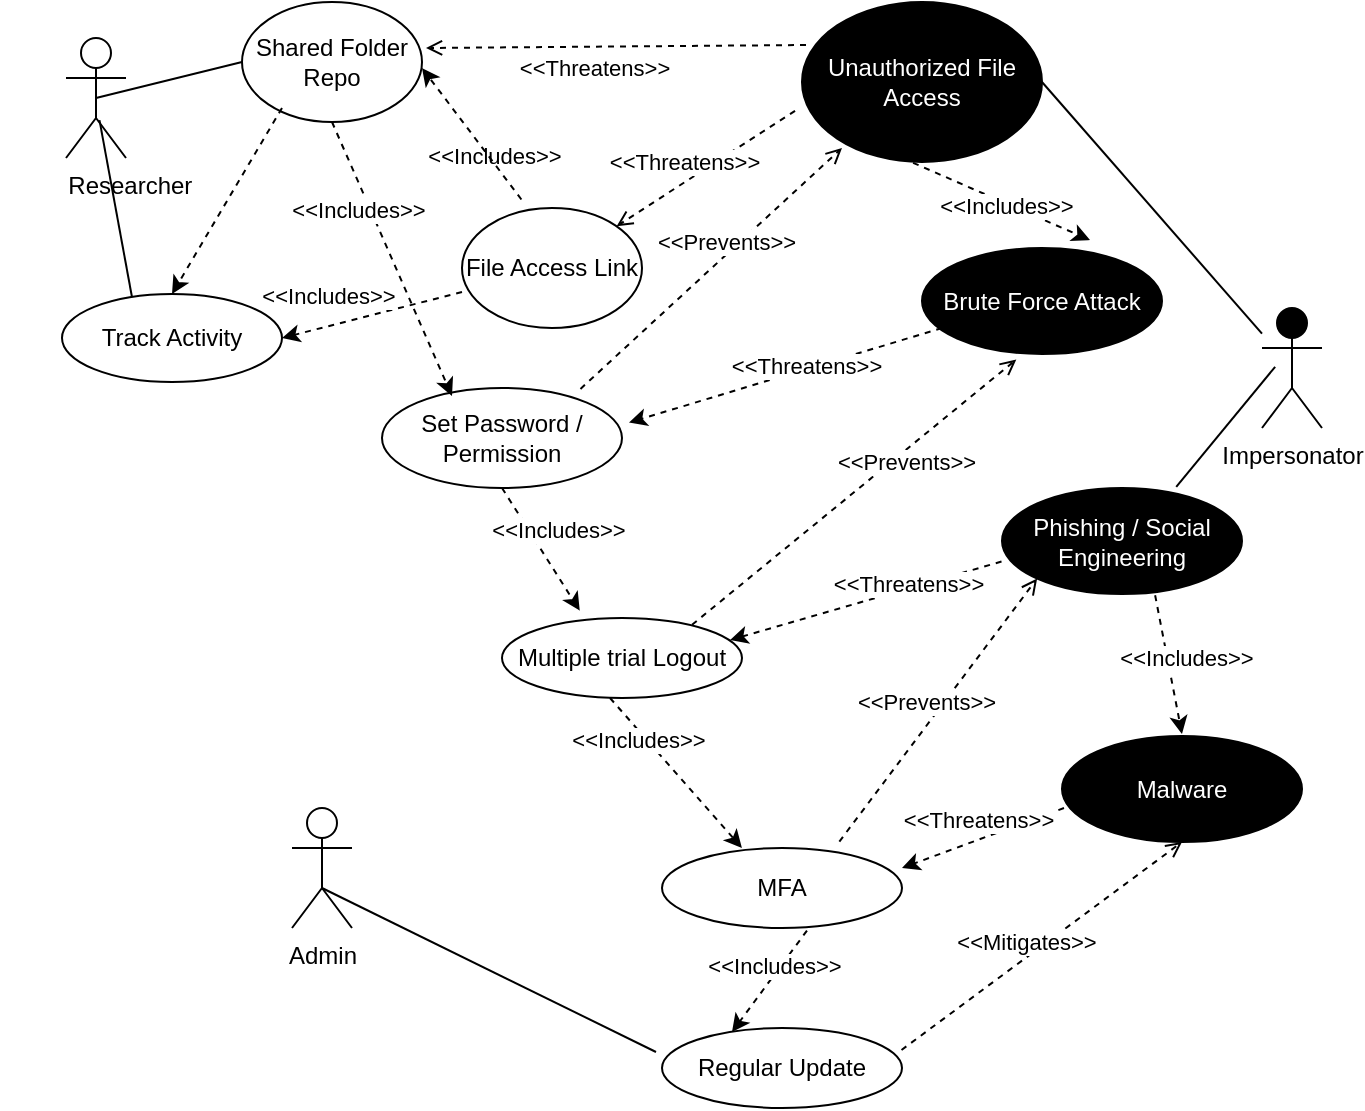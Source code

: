 <mxfile version="24.7.17">
  <diagram id="7q6WzZqFf9v9yzIv_zda" name="Use case">
    <mxGraphModel dx="1050" dy="503" grid="1" gridSize="10" guides="1" tooltips="1" connect="1" arrows="1" fold="1" page="1" pageScale="1" pageWidth="850" pageHeight="1100" math="0" shadow="0">
      <root>
        <mxCell id="0" />
        <mxCell id="1" parent="0" />
        <mxCell id="SSoZlEEdxV4zL4xD8buy-2" value="&amp;nbsp;&amp;nbsp;&amp;nbsp;&amp;nbsp;&amp;nbsp;&amp;nbsp;&amp;nbsp;&amp;nbsp;&amp;nbsp; Researcher" style="shape=umlActor;verticalLabelPosition=bottom;verticalAlign=top;html=1;outlineConnect=0;fillColor=#FFFFFF;" parent="1" vertex="1">
          <mxGeometry x="102" y="175" width="30" height="60" as="geometry" />
        </mxCell>
        <mxCell id="SSoZlEEdxV4zL4xD8buy-3" value="" style="endArrow=none;html=1;exitX=0.5;exitY=0.5;exitDx=0;exitDy=0;exitPerimeter=0;entryX=0;entryY=0.5;entryDx=0;entryDy=0;" parent="1" source="SSoZlEEdxV4zL4xD8buy-2" target="SSoZlEEdxV4zL4xD8buy-4" edge="1">
          <mxGeometry width="50" height="50" relative="1" as="geometry">
            <mxPoint x="110" y="212" as="sourcePoint" />
            <mxPoint x="200" y="212" as="targetPoint" />
          </mxGeometry>
        </mxCell>
        <mxCell id="okeo2Aa4OqrN3XAgRoa3-2" style="rounded=1;orthogonalLoop=1;jettySize=auto;html=1;dashed=1;strokeWidth=1;endFill=0;endArrow=open;exitX=0.792;exitY=0.084;exitDx=0;exitDy=0;entryX=0.393;entryY=1.052;entryDx=0;entryDy=0;entryPerimeter=0;exitPerimeter=0;" parent="1" source="QrRaKI6YHNApYZS7EBK--49" target="QrRaKI6YHNApYZS7EBK--21" edge="1">
          <mxGeometry relative="1" as="geometry">
            <mxPoint x="480.0" y="467.06" as="sourcePoint" />
            <mxPoint x="600" y="392.94" as="targetPoint" />
          </mxGeometry>
        </mxCell>
        <mxCell id="SSoZlEEdxV4zL4xD8buy-4" value="Shared Folder Repo" style="ellipse;whiteSpace=wrap;html=1;fillColor=#FFFFFF;" parent="1" vertex="1">
          <mxGeometry x="190" y="157" width="90" height="60" as="geometry" />
        </mxCell>
        <mxCell id="SSoZlEEdxV4zL4xD8buy-5" value="Regular Update" style="ellipse;whiteSpace=wrap;html=1;fillColor=#FFFFFF;" parent="1" vertex="1">
          <mxGeometry x="400" y="670" width="120" height="40" as="geometry" />
        </mxCell>
        <mxCell id="okeo2Aa4OqrN3XAgRoa3-1" value="Track Activity" style="ellipse;whiteSpace=wrap;html=1;" parent="1" vertex="1">
          <mxGeometry x="100" y="303" width="110" height="44" as="geometry" />
        </mxCell>
        <mxCell id="okeo2Aa4OqrN3XAgRoa3-4" value="Impersonator" style="shape=umlActor;verticalLabelPosition=bottom;verticalAlign=top;html=1;outlineConnect=0;fillColor=#000000;" parent="1" vertex="1">
          <mxGeometry x="700" y="310" width="30" height="60" as="geometry" />
        </mxCell>
        <mxCell id="okeo2Aa4OqrN3XAgRoa3-5" style="rounded=0;orthogonalLoop=1;jettySize=auto;html=1;dashed=1;endArrow=open;endFill=0;strokeWidth=1;" parent="1" edge="1">
          <mxGeometry relative="1" as="geometry">
            <mxPoint x="282" y="180" as="targetPoint" />
            <mxPoint x="472" y="178.5" as="sourcePoint" />
          </mxGeometry>
        </mxCell>
        <mxCell id="okeo2Aa4OqrN3XAgRoa3-6" value="&amp;lt;&amp;lt;Threatens&amp;gt;&amp;gt;" style="edgeLabel;html=1;align=center;verticalAlign=middle;resizable=0;points=[];" parent="okeo2Aa4OqrN3XAgRoa3-5" vertex="1" connectable="0">
          <mxGeometry x="0.114" y="1" relative="1" as="geometry">
            <mxPoint y="9" as="offset" />
          </mxGeometry>
        </mxCell>
        <mxCell id="QrRaKI6YHNApYZS7EBK--2" value="Set Password / Permission" style="ellipse;whiteSpace=wrap;html=1;" parent="1" vertex="1">
          <mxGeometry x="260" y="350" width="120" height="50" as="geometry" />
        </mxCell>
        <mxCell id="okeo2Aa4OqrN3XAgRoa3-7" value="Unauthorized File Access" style="ellipse;whiteSpace=wrap;html=1;fillColor=#000000;fontColor=#FFFFFF;" parent="1" vertex="1">
          <mxGeometry x="470" y="157" width="120" height="80" as="geometry" />
        </mxCell>
        <mxCell id="QrRaKI6YHNApYZS7EBK--12" value="" style="endArrow=none;html=1;rounded=0;entryX=0.318;entryY=0.034;entryDx=0;entryDy=0;entryPerimeter=0;exitX=0.558;exitY=0.684;exitDx=0;exitDy=0;exitPerimeter=0;" parent="1" source="SSoZlEEdxV4zL4xD8buy-2" target="okeo2Aa4OqrN3XAgRoa3-1" edge="1">
          <mxGeometry width="50" height="50" relative="1" as="geometry">
            <mxPoint x="100" y="210" as="sourcePoint" />
            <mxPoint x="220" y="320" as="targetPoint" />
          </mxGeometry>
        </mxCell>
        <mxCell id="QrRaKI6YHNApYZS7EBK--15" value="File Access Link" style="ellipse;whiteSpace=wrap;html=1;fillColor=#FFFFFF;" parent="1" vertex="1">
          <mxGeometry x="300" y="260" width="90" height="60" as="geometry" />
        </mxCell>
        <mxCell id="QrRaKI6YHNApYZS7EBK--17" value="&amp;lt;&amp;lt;Includes&amp;gt;&amp;gt;" style="edgeLabel;html=1;align=center;verticalAlign=middle;resizable=0;points=[];" parent="1" vertex="1" connectable="0">
          <mxGeometry x="309.996" y="235" as="geometry">
            <mxPoint x="6" y="-1" as="offset" />
          </mxGeometry>
        </mxCell>
        <mxCell id="QrRaKI6YHNApYZS7EBK--21" value="Brute Force Attack" style="ellipse;whiteSpace=wrap;html=1;fillColor=#000000;fontColor=#FFFFFF;" parent="1" vertex="1">
          <mxGeometry x="530" y="280" width="120" height="53" as="geometry" />
        </mxCell>
        <mxCell id="QrRaKI6YHNApYZS7EBK--22" value="" style="endArrow=classic;html=1;rounded=0;entryX=0.7;entryY=-0.075;entryDx=0;entryDy=0;entryPerimeter=0;exitX=0.417;exitY=0.975;exitDx=0;exitDy=0;exitPerimeter=0;dashed=1;" parent="1" source="okeo2Aa4OqrN3XAgRoa3-7" target="QrRaKI6YHNApYZS7EBK--21" edge="1">
          <mxGeometry width="50" height="50" relative="1" as="geometry">
            <mxPoint x="580" y="170" as="sourcePoint" />
            <mxPoint x="630" y="120" as="targetPoint" />
          </mxGeometry>
        </mxCell>
        <mxCell id="QrRaKI6YHNApYZS7EBK--23" value="&amp;lt;&amp;lt;Includes&amp;gt;&amp;gt;" style="edgeLabel;html=1;align=center;verticalAlign=middle;resizable=0;points=[];" parent="1" vertex="1" connectable="0">
          <mxGeometry x="589.996" y="260" as="geometry">
            <mxPoint x="-18" y="-1" as="offset" />
          </mxGeometry>
        </mxCell>
        <mxCell id="QrRaKI6YHNApYZS7EBK--26" style="rounded=1;orthogonalLoop=1;jettySize=auto;html=1;dashed=1;strokeWidth=1;endFill=0;endArrow=open;exitX=0.827;exitY=0.009;exitDx=0;exitDy=0;exitPerimeter=0;" parent="1" source="QrRaKI6YHNApYZS7EBK--2" edge="1">
          <mxGeometry relative="1" as="geometry">
            <mxPoint x="388" y="445" as="sourcePoint" />
            <mxPoint x="490" y="230" as="targetPoint" />
          </mxGeometry>
        </mxCell>
        <mxCell id="QrRaKI6YHNApYZS7EBK--27" value="&amp;lt;&amp;lt;Prevents&amp;gt;&amp;gt;" style="edgeLabel;html=1;align=center;verticalAlign=middle;resizable=0;points=[];" parent="1" vertex="1" connectable="0">
          <mxGeometry x="439.996" y="280" as="geometry">
            <mxPoint x="-8" y="-3" as="offset" />
          </mxGeometry>
        </mxCell>
        <mxCell id="QrRaKI6YHNApYZS7EBK--30" value="Phishing / Social Engineering" style="ellipse;whiteSpace=wrap;html=1;fillColor=#000000;fontColor=#FFFFFF;" parent="1" vertex="1">
          <mxGeometry x="570" y="400" width="120" height="53" as="geometry" />
        </mxCell>
        <mxCell id="QrRaKI6YHNApYZS7EBK--31" value="" style="endArrow=classic;html=1;rounded=0;entryX=0.324;entryY=-0.092;entryDx=0;entryDy=0;entryPerimeter=0;dashed=1;exitX=0.5;exitY=1;exitDx=0;exitDy=0;" parent="1" source="QrRaKI6YHNApYZS7EBK--2" target="QrRaKI6YHNApYZS7EBK--49" edge="1">
          <mxGeometry width="50" height="50" relative="1" as="geometry">
            <mxPoint x="350" y="400" as="sourcePoint" />
            <mxPoint x="410" y="450" as="targetPoint" />
          </mxGeometry>
        </mxCell>
        <mxCell id="QrRaKI6YHNApYZS7EBK--32" value="" style="endArrow=classic;html=1;rounded=0;dashed=1;exitX=0.5;exitY=1;exitDx=0;exitDy=0;" parent="1" source="SSoZlEEdxV4zL4xD8buy-4" edge="1">
          <mxGeometry width="50" height="50" relative="1" as="geometry">
            <mxPoint x="245" y="250" as="sourcePoint" />
            <mxPoint x="295" y="354" as="targetPoint" />
          </mxGeometry>
        </mxCell>
        <mxCell id="QrRaKI6YHNApYZS7EBK--33" value="" style="endArrow=classic;html=1;rounded=0;dashed=1;exitX=0.33;exitY=-0.071;exitDx=0;exitDy=0;exitPerimeter=0;" parent="1" source="QrRaKI6YHNApYZS7EBK--15" edge="1">
          <mxGeometry width="50" height="50" relative="1" as="geometry">
            <mxPoint x="340" y="270" as="sourcePoint" />
            <mxPoint x="280" y="190" as="targetPoint" />
          </mxGeometry>
        </mxCell>
        <mxCell id="QrRaKI6YHNApYZS7EBK--34" value="" style="endArrow=classic;html=1;rounded=0;dashed=1;entryX=1;entryY=0.5;entryDx=0;entryDy=0;" parent="1" target="okeo2Aa4OqrN3XAgRoa3-1" edge="1">
          <mxGeometry width="50" height="50" relative="1" as="geometry">
            <mxPoint x="300" y="302" as="sourcePoint" />
            <mxPoint x="230" y="302" as="targetPoint" />
          </mxGeometry>
        </mxCell>
        <mxCell id="QrRaKI6YHNApYZS7EBK--35" value="&amp;lt;&amp;lt;Includes&amp;gt;&amp;gt;" style="edgeLabel;html=1;align=center;verticalAlign=middle;resizable=0;points=[];" parent="1" vertex="1" connectable="0">
          <mxGeometry x="244.996" y="303" as="geometry">
            <mxPoint x="-12" y="1" as="offset" />
          </mxGeometry>
        </mxCell>
        <mxCell id="QrRaKI6YHNApYZS7EBK--36" value="" style="endArrow=classic;html=1;rounded=0;dashed=1;entryX=0.5;entryY=0;entryDx=0;entryDy=0;" parent="1" target="okeo2Aa4OqrN3XAgRoa3-1" edge="1">
          <mxGeometry width="50" height="50" relative="1" as="geometry">
            <mxPoint x="210" y="210" as="sourcePoint" />
            <mxPoint x="200" y="300" as="targetPoint" />
          </mxGeometry>
        </mxCell>
        <mxCell id="QrRaKI6YHNApYZS7EBK--37" style="rounded=0;orthogonalLoop=1;jettySize=auto;html=1;dashed=1;endArrow=open;endFill=0;strokeWidth=1;exitX=-0.029;exitY=0.68;exitDx=0;exitDy=0;exitPerimeter=0;" parent="1" source="okeo2Aa4OqrN3XAgRoa3-7" target="QrRaKI6YHNApYZS7EBK--15" edge="1">
          <mxGeometry relative="1" as="geometry">
            <mxPoint x="292" y="195" as="targetPoint" />
            <mxPoint x="482" y="193.5" as="sourcePoint" />
          </mxGeometry>
        </mxCell>
        <mxCell id="QrRaKI6YHNApYZS7EBK--38" value="&amp;lt;&amp;lt;Threatens&amp;gt;&amp;gt;" style="edgeLabel;html=1;align=center;verticalAlign=middle;resizable=0;points=[];" parent="QrRaKI6YHNApYZS7EBK--37" vertex="1" connectable="0">
          <mxGeometry x="0.114" y="1" relative="1" as="geometry">
            <mxPoint x="-7" y="-8" as="offset" />
          </mxGeometry>
        </mxCell>
        <mxCell id="QrRaKI6YHNApYZS7EBK--39" value="" style="endArrow=classic;html=1;rounded=0;entryX=1.029;entryY=0.346;entryDx=0;entryDy=0;entryPerimeter=0;dashed=1;" parent="1" target="QrRaKI6YHNApYZS7EBK--2" edge="1">
          <mxGeometry width="50" height="50" relative="1" as="geometry">
            <mxPoint x="540" y="320" as="sourcePoint" />
            <mxPoint x="480" y="370" as="targetPoint" />
          </mxGeometry>
        </mxCell>
        <mxCell id="QrRaKI6YHNApYZS7EBK--40" value="&amp;lt;&amp;lt;Threatens&amp;gt;&amp;gt;" style="edgeLabel;html=1;align=center;verticalAlign=middle;resizable=0;points=[];" parent="1" vertex="1" connectable="0">
          <mxGeometry x="489.996" y="340" as="geometry">
            <mxPoint x="-18" y="-1" as="offset" />
          </mxGeometry>
        </mxCell>
        <mxCell id="QrRaKI6YHNApYZS7EBK--41" value="&amp;lt;&amp;lt;Includes&amp;gt;&amp;gt;" style="edgeLabel;html=1;align=center;verticalAlign=middle;resizable=0;points=[];" parent="1" vertex="1" connectable="0">
          <mxGeometry x="259.996" y="260" as="geometry">
            <mxPoint x="-12" y="1" as="offset" />
          </mxGeometry>
        </mxCell>
        <mxCell id="QrRaKI6YHNApYZS7EBK--42" value="&amp;lt;&amp;lt;Includes&amp;gt;&amp;gt;" style="edgeLabel;html=1;align=center;verticalAlign=middle;resizable=0;points=[];" parent="1" vertex="1" connectable="0">
          <mxGeometry x="359.996" y="420" as="geometry">
            <mxPoint x="-12" y="1" as="offset" />
          </mxGeometry>
        </mxCell>
        <mxCell id="QrRaKI6YHNApYZS7EBK--46" value="&amp;lt;&amp;lt;Prevents&amp;gt;&amp;gt;" style="edgeLabel;html=1;align=center;verticalAlign=middle;resizable=0;points=[];" parent="1" vertex="1" connectable="0">
          <mxGeometry x="529.996" y="390" as="geometry">
            <mxPoint x="-8" y="-3" as="offset" />
          </mxGeometry>
        </mxCell>
        <mxCell id="QrRaKI6YHNApYZS7EBK--47" style="rounded=1;orthogonalLoop=1;jettySize=auto;html=1;dashed=1;strokeWidth=1;endFill=0;endArrow=open;exitX=0.739;exitY=-0.08;exitDx=0;exitDy=0;entryX=0;entryY=1;entryDx=0;entryDy=0;exitPerimeter=0;" parent="1" source="QrRaKI6YHNApYZS7EBK--61" target="QrRaKI6YHNApYZS7EBK--30" edge="1">
          <mxGeometry relative="1" as="geometry">
            <mxPoint x="442" y="489" as="sourcePoint" />
            <mxPoint x="587" y="362" as="targetPoint" />
          </mxGeometry>
        </mxCell>
        <mxCell id="QrRaKI6YHNApYZS7EBK--48" value="&amp;lt;&amp;lt;Prevents&amp;gt;&amp;gt;" style="edgeLabel;html=1;align=center;verticalAlign=middle;resizable=0;points=[];" parent="1" vertex="1" connectable="0">
          <mxGeometry x="539.996" y="510" as="geometry">
            <mxPoint x="-8" y="-3" as="offset" />
          </mxGeometry>
        </mxCell>
        <mxCell id="QrRaKI6YHNApYZS7EBK--49" value="Multiple trial Logout" style="ellipse;whiteSpace=wrap;html=1;fillColor=#FFFFFF;" parent="1" vertex="1">
          <mxGeometry x="320" y="465" width="120" height="40" as="geometry" />
        </mxCell>
        <mxCell id="QrRaKI6YHNApYZS7EBK--51" value="" style="endArrow=classic;html=1;rounded=0;entryX=0.333;entryY=0;entryDx=0;entryDy=0;entryPerimeter=0;dashed=1;exitX=0.5;exitY=1;exitDx=0;exitDy=0;" parent="1" target="QrRaKI6YHNApYZS7EBK--61" edge="1">
          <mxGeometry width="50" height="50" relative="1" as="geometry">
            <mxPoint x="374" y="505" as="sourcePoint" />
            <mxPoint x="425" y="574" as="targetPoint" />
          </mxGeometry>
        </mxCell>
        <mxCell id="QrRaKI6YHNApYZS7EBK--52" value="&amp;lt;&amp;lt;Includes&amp;gt;&amp;gt;" style="edgeLabel;html=1;align=center;verticalAlign=middle;resizable=0;points=[];" parent="1" vertex="1" connectable="0">
          <mxGeometry x="399.996" y="525" as="geometry">
            <mxPoint x="-12" y="1" as="offset" />
          </mxGeometry>
        </mxCell>
        <mxCell id="QrRaKI6YHNApYZS7EBK--53" value="Malware" style="ellipse;whiteSpace=wrap;html=1;fillColor=#000000;fontColor=#FFFFFF;" parent="1" vertex="1">
          <mxGeometry x="600" y="524" width="120" height="53" as="geometry" />
        </mxCell>
        <mxCell id="QrRaKI6YHNApYZS7EBK--54" style="rounded=1;orthogonalLoop=1;jettySize=auto;html=1;dashed=1;strokeWidth=1;endFill=0;endArrow=open;exitX=0.998;exitY=0.275;exitDx=0;exitDy=0;entryX=0.5;entryY=1;entryDx=0;entryDy=0;exitPerimeter=0;" parent="1" source="SSoZlEEdxV4zL4xD8buy-5" target="QrRaKI6YHNApYZS7EBK--53" edge="1">
          <mxGeometry relative="1" as="geometry">
            <mxPoint x="520" y="600" as="sourcePoint" />
            <mxPoint x="597" y="455" as="targetPoint" />
          </mxGeometry>
        </mxCell>
        <mxCell id="QrRaKI6YHNApYZS7EBK--55" value="" style="endArrow=classic;html=1;rounded=0;entryX=1.029;entryY=0.346;entryDx=0;entryDy=0;entryPerimeter=0;dashed=1;exitX=-0.002;exitY=0.694;exitDx=0;exitDy=0;exitPerimeter=0;" parent="1" source="QrRaKI6YHNApYZS7EBK--30" edge="1">
          <mxGeometry width="50" height="50" relative="1" as="geometry">
            <mxPoint x="591" y="429" as="sourcePoint" />
            <mxPoint x="434" y="476" as="targetPoint" />
          </mxGeometry>
        </mxCell>
        <mxCell id="QrRaKI6YHNApYZS7EBK--56" value="&amp;lt;&amp;lt;Threatens&amp;gt;&amp;gt;" style="edgeLabel;html=1;align=center;verticalAlign=middle;resizable=0;points=[];" parent="1" vertex="1" connectable="0">
          <mxGeometry x="540.996" y="449" as="geometry">
            <mxPoint x="-18" y="-1" as="offset" />
          </mxGeometry>
        </mxCell>
        <mxCell id="QrRaKI6YHNApYZS7EBK--57" value="" style="endArrow=classic;html=1;rounded=0;entryX=0.5;entryY=0;entryDx=0;entryDy=0;exitX=0.638;exitY=1.012;exitDx=0;exitDy=0;exitPerimeter=0;dashed=1;" parent="1" source="QrRaKI6YHNApYZS7EBK--30" edge="1">
          <mxGeometry width="50" height="50" relative="1" as="geometry">
            <mxPoint x="628" y="459" as="sourcePoint" />
            <mxPoint x="660" y="523" as="targetPoint" />
          </mxGeometry>
        </mxCell>
        <mxCell id="QrRaKI6YHNApYZS7EBK--58" value="&amp;lt;&amp;lt;Includes&amp;gt;&amp;gt;" style="edgeLabel;html=1;align=center;verticalAlign=middle;resizable=0;points=[];" parent="1" vertex="1" connectable="0">
          <mxGeometry x="679.996" y="486" as="geometry">
            <mxPoint x="-18" y="-1" as="offset" />
          </mxGeometry>
        </mxCell>
        <mxCell id="QrRaKI6YHNApYZS7EBK--59" value="Admin" style="shape=umlActor;verticalLabelPosition=bottom;verticalAlign=top;html=1;outlineConnect=0;fillColor=#FFFFFF;" parent="1" vertex="1">
          <mxGeometry x="215" y="560" width="30" height="60" as="geometry" />
        </mxCell>
        <mxCell id="QrRaKI6YHNApYZS7EBK--61" value="MFA" style="ellipse;whiteSpace=wrap;html=1;fillColor=#FFFFFF;" parent="1" vertex="1">
          <mxGeometry x="400" y="580" width="120" height="40" as="geometry" />
        </mxCell>
        <mxCell id="QrRaKI6YHNApYZS7EBK--62" value="" style="endArrow=classic;html=1;rounded=0;dashed=1;" parent="1" edge="1">
          <mxGeometry width="50" height="50" relative="1" as="geometry">
            <mxPoint x="601" y="560" as="sourcePoint" />
            <mxPoint x="520" y="590" as="targetPoint" />
          </mxGeometry>
        </mxCell>
        <mxCell id="QrRaKI6YHNApYZS7EBK--63" value="&amp;lt;&amp;lt;Threatens&amp;gt;&amp;gt;" style="edgeLabel;html=1;align=center;verticalAlign=middle;resizable=0;points=[];" parent="1" vertex="1" connectable="0">
          <mxGeometry x="569.996" y="577" as="geometry">
            <mxPoint x="-12" y="-11" as="offset" />
          </mxGeometry>
        </mxCell>
        <mxCell id="QrRaKI6YHNApYZS7EBK--64" value="&amp;lt;&amp;lt;Mitigates&amp;gt;&amp;gt;" style="edgeLabel;html=1;align=center;verticalAlign=middle;resizable=0;points=[];" parent="1" vertex="1" connectable="0">
          <mxGeometry x="589.996" y="630" as="geometry">
            <mxPoint x="-8" y="-3" as="offset" />
          </mxGeometry>
        </mxCell>
        <mxCell id="QrRaKI6YHNApYZS7EBK--65" value="" style="endArrow=none;html=1;rounded=0;exitX=1;exitY=0.5;exitDx=0;exitDy=0;" parent="1" source="okeo2Aa4OqrN3XAgRoa3-7" target="okeo2Aa4OqrN3XAgRoa3-4" edge="1">
          <mxGeometry width="50" height="50" relative="1" as="geometry">
            <mxPoint x="750" y="251" as="sourcePoint" />
            <mxPoint x="800" y="201" as="targetPoint" />
          </mxGeometry>
        </mxCell>
        <mxCell id="QrRaKI6YHNApYZS7EBK--68" value="" style="endArrow=classic;html=1;rounded=0;entryX=0.423;entryY=0.111;entryDx=0;entryDy=0;entryPerimeter=0;dashed=1;exitX=0.604;exitY=1.033;exitDx=0;exitDy=0;exitPerimeter=0;" parent="1" source="QrRaKI6YHNApYZS7EBK--61" edge="1">
          <mxGeometry width="50" height="50" relative="1" as="geometry">
            <mxPoint x="384" y="603" as="sourcePoint" />
            <mxPoint x="435" y="672" as="targetPoint" />
          </mxGeometry>
        </mxCell>
        <mxCell id="QrRaKI6YHNApYZS7EBK--69" value="&amp;lt;&amp;lt;Includes&amp;gt;&amp;gt;" style="edgeLabel;html=1;align=center;verticalAlign=middle;resizable=0;points=[];" parent="1" vertex="1" connectable="0">
          <mxGeometry x="467.996" y="638" as="geometry">
            <mxPoint x="-12" y="1" as="offset" />
          </mxGeometry>
        </mxCell>
        <mxCell id="QrRaKI6YHNApYZS7EBK--71" value="" style="endArrow=none;html=1;rounded=0;exitX=0.726;exitY=-0.011;exitDx=0;exitDy=0;exitPerimeter=0;entryX=0.219;entryY=0.49;entryDx=0;entryDy=0;entryPerimeter=0;" parent="1" source="QrRaKI6YHNApYZS7EBK--30" target="okeo2Aa4OqrN3XAgRoa3-4" edge="1">
          <mxGeometry width="50" height="50" relative="1" as="geometry">
            <mxPoint x="690" y="370" as="sourcePoint" />
            <mxPoint x="740" y="320" as="targetPoint" />
          </mxGeometry>
        </mxCell>
        <mxCell id="QZKaULXXaL3ggrfRspbA-1" value="" style="endArrow=none;html=1;rounded=0;entryX=-0.025;entryY=0.3;entryDx=0;entryDy=0;entryPerimeter=0;" edge="1" parent="1" target="SSoZlEEdxV4zL4xD8buy-5">
          <mxGeometry width="50" height="50" relative="1" as="geometry">
            <mxPoint x="230" y="600" as="sourcePoint" />
            <mxPoint x="280" y="550" as="targetPoint" />
          </mxGeometry>
        </mxCell>
      </root>
    </mxGraphModel>
  </diagram>
</mxfile>
